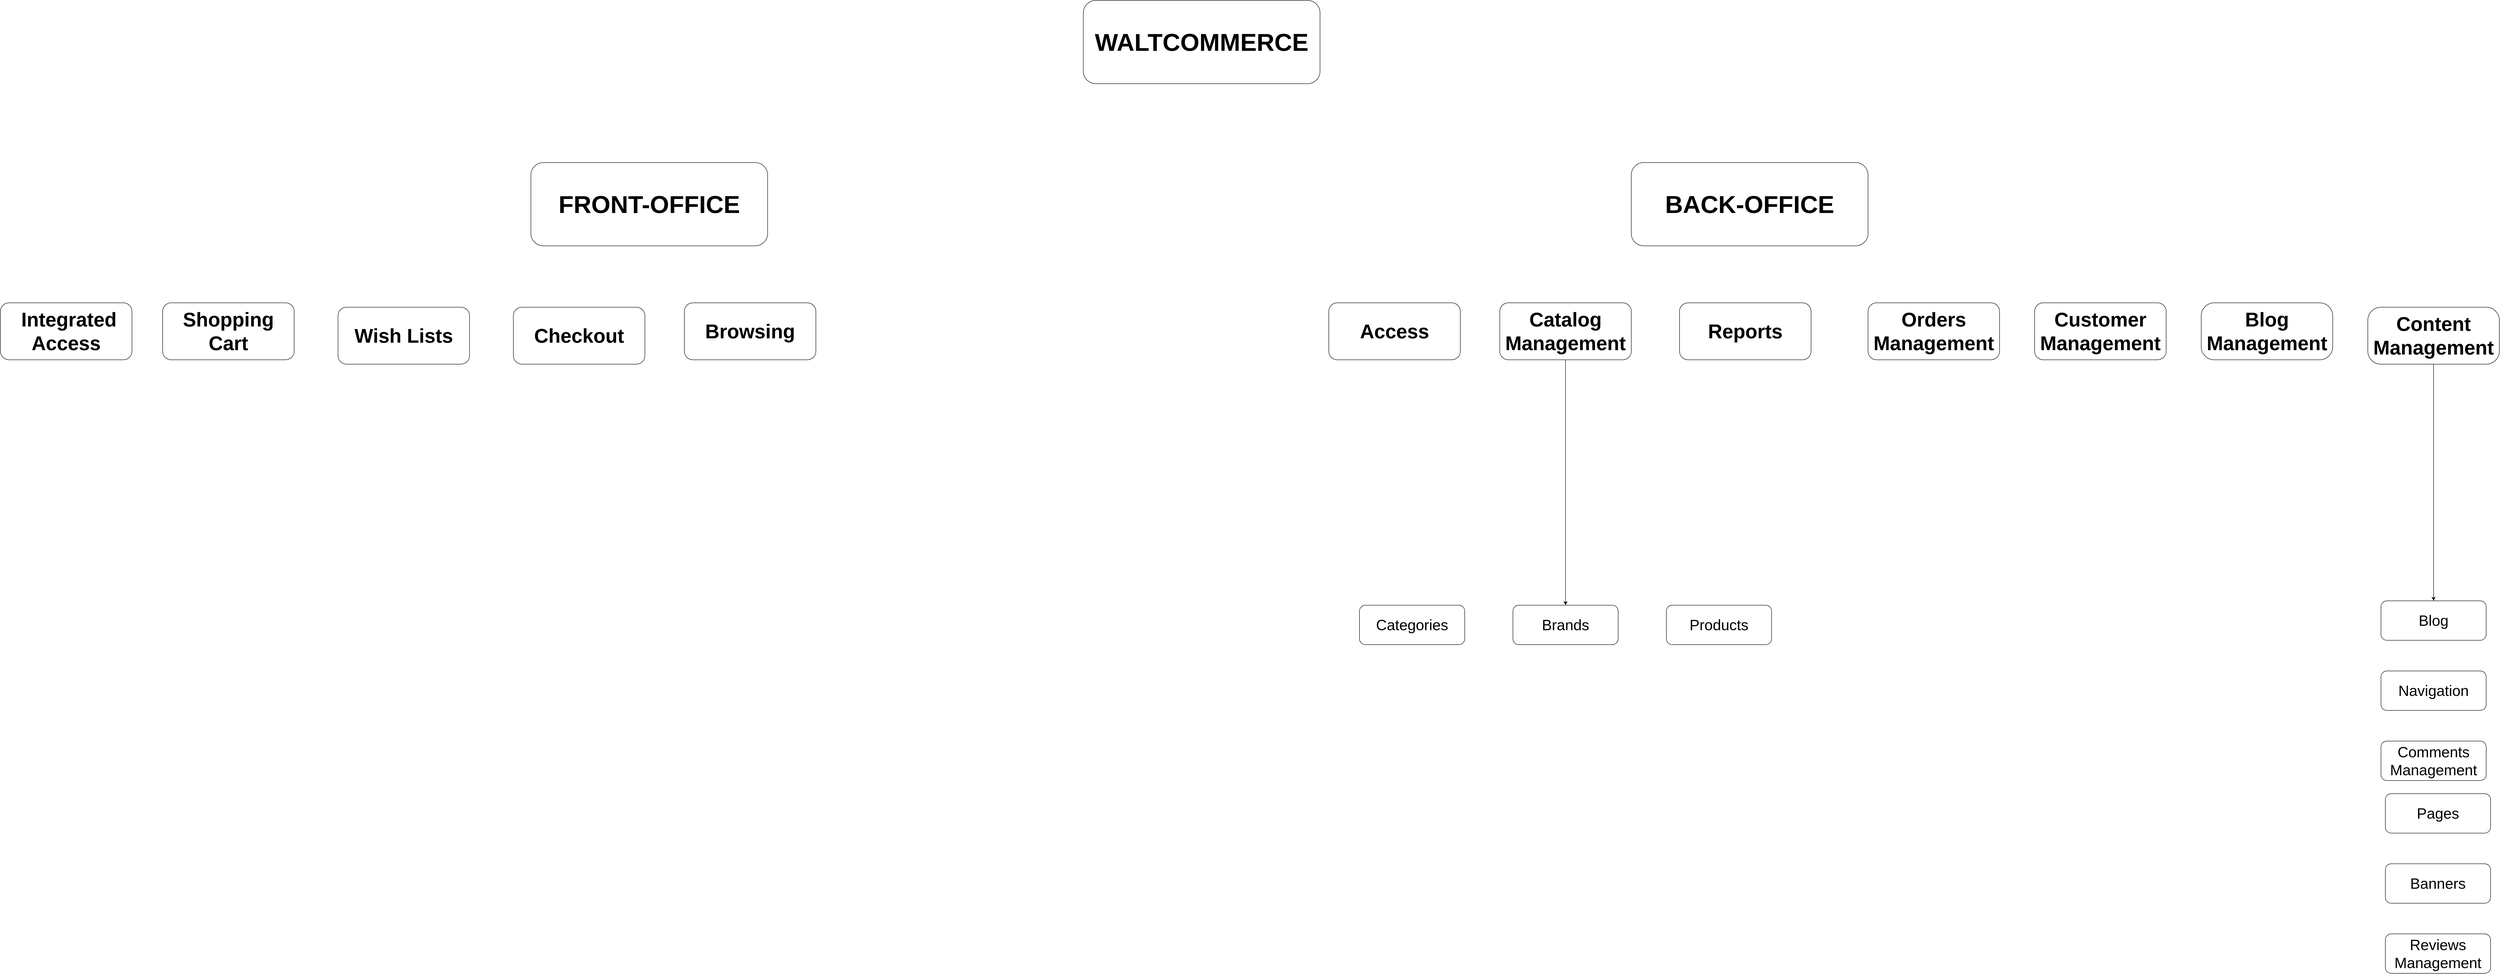 <mxfile version="15.8.4" type="device"><diagram id="C5RBs43oDa-KdzZeNtuy" name="Page-1"><mxGraphModel dx="5780" dy="3293" grid="1" gridSize="10" guides="1" tooltips="1" connect="1" arrows="1" fold="1" page="1" pageScale="1" pageWidth="6000" pageHeight="4000" math="0" shadow="0"><root><mxCell id="WIyWlLk6GJQsqaUBKTNV-0"/><mxCell id="WIyWlLk6GJQsqaUBKTNV-1" parent="WIyWlLk6GJQsqaUBKTNV-0"/><mxCell id="FfuwSfQjEJLklsXhPiA0-0" value="&lt;font style=&quot;font-size: 56px;&quot;&gt;&lt;b style=&quot;font-size: 56px;&quot;&gt;WALTCOMMERCE&lt;/b&gt;&lt;/font&gt;" style="rounded=1;whiteSpace=wrap;html=1;fontSize=56;" vertex="1" parent="WIyWlLk6GJQsqaUBKTNV-1"><mxGeometry x="2730" y="630" width="540" height="190" as="geometry"/></mxCell><mxCell id="FfuwSfQjEJLklsXhPiA0-2" value="&lt;font style=&quot;font-size: 56px&quot;&gt;&lt;b style=&quot;font-size: 56px&quot;&gt;FRONT-OFFICE&lt;/b&gt;&lt;/font&gt;" style="rounded=1;whiteSpace=wrap;html=1;fontSize=56;" vertex="1" parent="WIyWlLk6GJQsqaUBKTNV-1"><mxGeometry x="1470" y="1000" width="540" height="190" as="geometry"/></mxCell><mxCell id="FfuwSfQjEJLklsXhPiA0-3" value="&lt;font style=&quot;font-size: 56px&quot;&gt;&lt;b style=&quot;font-size: 56px&quot;&gt;BACK-OFFICE&lt;/b&gt;&lt;/font&gt;" style="rounded=1;whiteSpace=wrap;html=1;fontSize=56;" vertex="1" parent="WIyWlLk6GJQsqaUBKTNV-1"><mxGeometry x="3980" y="1000" width="540" height="190" as="geometry"/></mxCell><mxCell id="FfuwSfQjEJLklsXhPiA0-24" style="edgeStyle=orthogonalEdgeStyle;rounded=0;orthogonalLoop=1;jettySize=auto;html=1;entryX=0.5;entryY=0;entryDx=0;entryDy=0;fontSize=34;" edge="1" parent="WIyWlLk6GJQsqaUBKTNV-1" source="FfuwSfQjEJLklsXhPiA0-4" target="FfuwSfQjEJLklsXhPiA0-21"><mxGeometry relative="1" as="geometry"/></mxCell><mxCell id="FfuwSfQjEJLklsXhPiA0-4" value="&lt;font style=&quot;font-size: 45px&quot;&gt;&lt;span style=&quot;font-size: 45px&quot;&gt;Catalog&lt;br&gt;Management&lt;/span&gt;&lt;/font&gt;" style="rounded=1;whiteSpace=wrap;html=1;fontSize=45;fontStyle=1" vertex="1" parent="WIyWlLk6GJQsqaUBKTNV-1"><mxGeometry x="3680" y="1320" width="300" height="130" as="geometry"/></mxCell><mxCell id="FfuwSfQjEJLklsXhPiA0-5" value="&lt;font style=&quot;font-size: 45px&quot;&gt;&lt;span style=&quot;font-size: 45px&quot;&gt;Reports&lt;/span&gt;&lt;/font&gt;" style="rounded=1;whiteSpace=wrap;html=1;fontSize=45;fontStyle=1" vertex="1" parent="WIyWlLk6GJQsqaUBKTNV-1"><mxGeometry x="4090" y="1320" width="300" height="130" as="geometry"/></mxCell><mxCell id="FfuwSfQjEJLklsXhPiA0-6" value="&lt;font style=&quot;font-size: 45px&quot;&gt;&lt;b style=&quot;font-size: 45px&quot;&gt;Orders Management&lt;/b&gt;&lt;/font&gt;" style="rounded=1;whiteSpace=wrap;html=1;fontSize=45;" vertex="1" parent="WIyWlLk6GJQsqaUBKTNV-1"><mxGeometry x="4520" y="1320" width="300" height="130" as="geometry"/></mxCell><mxCell id="FfuwSfQjEJLklsXhPiA0-8" value="&lt;font style=&quot;font-size: 45px&quot;&gt;&lt;b style=&quot;font-size: 45px&quot;&gt;Blog&lt;br&gt;Management&lt;/b&gt;&lt;/font&gt;" style="rounded=1;whiteSpace=wrap;html=1;fontSize=45;arcSize=23;" vertex="1" parent="WIyWlLk6GJQsqaUBKTNV-1"><mxGeometry x="5280" y="1320" width="300" height="130" as="geometry"/></mxCell><mxCell id="FfuwSfQjEJLklsXhPiA0-10" value="&lt;font style=&quot;font-size: 45px&quot;&gt;&lt;span style=&quot;font-size: 45px&quot;&gt;Access&lt;/span&gt;&lt;/font&gt;" style="rounded=1;whiteSpace=wrap;html=1;fontSize=45;fontStyle=1" vertex="1" parent="WIyWlLk6GJQsqaUBKTNV-1"><mxGeometry x="3290" y="1320" width="300" height="130" as="geometry"/></mxCell><mxCell id="FfuwSfQjEJLklsXhPiA0-12" value="&lt;font&gt;&amp;nbsp;Integrated Access&lt;/font&gt;" style="rounded=1;whiteSpace=wrap;html=1;fontSize=45;fontStyle=1" vertex="1" parent="WIyWlLk6GJQsqaUBKTNV-1"><mxGeometry x="260" y="1320" width="300" height="130" as="geometry"/></mxCell><mxCell id="FfuwSfQjEJLklsXhPiA0-13" value="&lt;font&gt;Shopping Cart&lt;br&gt;&lt;/font&gt;" style="rounded=1;whiteSpace=wrap;html=1;fontSize=45;fontStyle=1" vertex="1" parent="WIyWlLk6GJQsqaUBKTNV-1"><mxGeometry x="630" y="1320" width="300" height="130" as="geometry"/></mxCell><mxCell id="FfuwSfQjEJLklsXhPiA0-16" value="&lt;font style=&quot;font-size: 45px&quot;&gt;&lt;b style=&quot;font-size: 45px&quot;&gt;Checkout&lt;/b&gt;&lt;/font&gt;" style="rounded=1;whiteSpace=wrap;html=1;fontSize=45;" vertex="1" parent="WIyWlLk6GJQsqaUBKTNV-1"><mxGeometry x="1430" y="1330" width="300" height="130" as="geometry"/></mxCell><mxCell id="FfuwSfQjEJLklsXhPiA0-18" value="&lt;font style=&quot;font-size: 45px&quot;&gt;&lt;b style=&quot;font-size: 45px&quot;&gt;Wish Lists&lt;/b&gt;&lt;/font&gt;" style="rounded=1;whiteSpace=wrap;html=1;fontSize=45;" vertex="1" parent="WIyWlLk6GJQsqaUBKTNV-1"><mxGeometry x="1030" y="1330" width="300" height="130" as="geometry"/></mxCell><mxCell id="FfuwSfQjEJLklsXhPiA0-19" value="&lt;font style=&quot;font-size: 45px&quot;&gt;&lt;b style=&quot;font-size: 45px&quot;&gt;Browsing&lt;/b&gt;&lt;/font&gt;" style="rounded=1;whiteSpace=wrap;html=1;fontSize=45;" vertex="1" parent="WIyWlLk6GJQsqaUBKTNV-1"><mxGeometry x="1820" y="1320" width="300" height="130" as="geometry"/></mxCell><mxCell id="FfuwSfQjEJLklsXhPiA0-20" value="Categories" style="rounded=1;whiteSpace=wrap;html=1;fontSize=34;fontStyle=0" vertex="1" parent="WIyWlLk6GJQsqaUBKTNV-1"><mxGeometry x="3360" y="2010" width="240" height="90" as="geometry"/></mxCell><mxCell id="FfuwSfQjEJLklsXhPiA0-21" value="Brands" style="rounded=1;whiteSpace=wrap;html=1;fontSize=34;fontStyle=0" vertex="1" parent="WIyWlLk6GJQsqaUBKTNV-1"><mxGeometry x="3710" y="2010" width="240" height="90" as="geometry"/></mxCell><mxCell id="FfuwSfQjEJLklsXhPiA0-22" value="Products" style="rounded=1;whiteSpace=wrap;html=1;fontSize=34;fontStyle=0" vertex="1" parent="WIyWlLk6GJQsqaUBKTNV-1"><mxGeometry x="4060" y="2010" width="240" height="90" as="geometry"/></mxCell><mxCell id="FfuwSfQjEJLklsXhPiA0-25" value="&lt;b&gt;Content Management&lt;/b&gt;" style="rounded=1;whiteSpace=wrap;html=1;fontSize=45;arcSize=23;" vertex="1" parent="WIyWlLk6GJQsqaUBKTNV-1"><mxGeometry x="5660" y="1330" width="300" height="130" as="geometry"/></mxCell><mxCell id="FfuwSfQjEJLklsXhPiA0-26" value="Blog" style="rounded=1;whiteSpace=wrap;html=1;fontSize=34;fontStyle=0" vertex="1" parent="WIyWlLk6GJQsqaUBKTNV-1"><mxGeometry x="5690" y="2000" width="240" height="90" as="geometry"/></mxCell><mxCell id="FfuwSfQjEJLklsXhPiA0-28" value="Pages" style="rounded=1;whiteSpace=wrap;html=1;fontSize=34;fontStyle=0" vertex="1" parent="WIyWlLk6GJQsqaUBKTNV-1"><mxGeometry x="5700" y="2440" width="240" height="90" as="geometry"/></mxCell><mxCell id="FfuwSfQjEJLklsXhPiA0-29" value="Navigation" style="rounded=1;whiteSpace=wrap;html=1;fontSize=34;fontStyle=0" vertex="1" parent="WIyWlLk6GJQsqaUBKTNV-1"><mxGeometry x="5690" y="2160" width="240" height="90" as="geometry"/></mxCell><mxCell id="FfuwSfQjEJLklsXhPiA0-30" value="Banners" style="rounded=1;whiteSpace=wrap;html=1;fontSize=34;fontStyle=0" vertex="1" parent="WIyWlLk6GJQsqaUBKTNV-1"><mxGeometry x="5700" y="2600" width="240" height="90" as="geometry"/></mxCell><mxCell id="FfuwSfQjEJLklsXhPiA0-32" value="Reviews Management" style="rounded=1;whiteSpace=wrap;html=1;fontSize=34;fontStyle=0" vertex="1" parent="WIyWlLk6GJQsqaUBKTNV-1"><mxGeometry x="5700" y="2760" width="240" height="90" as="geometry"/></mxCell><mxCell id="FfuwSfQjEJLklsXhPiA0-33" value="Comments Management" style="rounded=1;whiteSpace=wrap;html=1;fontSize=34;fontStyle=0" vertex="1" parent="WIyWlLk6GJQsqaUBKTNV-1"><mxGeometry x="5690" y="2320" width="240" height="90" as="geometry"/></mxCell><mxCell id="FfuwSfQjEJLklsXhPiA0-34" value="&lt;font style=&quot;font-size: 45px&quot;&gt;&lt;b style=&quot;font-size: 45px&quot;&gt;Customer&lt;br&gt;Management&lt;/b&gt;&lt;/font&gt;" style="rounded=1;whiteSpace=wrap;html=1;fontSize=45;" vertex="1" parent="WIyWlLk6GJQsqaUBKTNV-1"><mxGeometry x="4900" y="1320" width="300" height="130" as="geometry"/></mxCell><mxCell id="FfuwSfQjEJLklsXhPiA0-36" value="" style="endArrow=classic;html=1;rounded=0;fontSize=34;exitX=0.5;exitY=1;exitDx=0;exitDy=0;entryX=0.5;entryY=0;entryDx=0;entryDy=0;" edge="1" parent="WIyWlLk6GJQsqaUBKTNV-1" source="FfuwSfQjEJLklsXhPiA0-25" target="FfuwSfQjEJLklsXhPiA0-26"><mxGeometry width="50" height="50" relative="1" as="geometry"><mxPoint x="5720" y="1780" as="sourcePoint"/><mxPoint x="5770" y="1730" as="targetPoint"/></mxGeometry></mxCell></root></mxGraphModel></diagram></mxfile>
